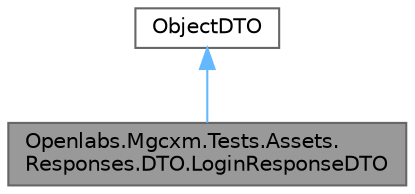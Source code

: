digraph "Openlabs.Mgcxm.Tests.Assets.Responses.DTO.LoginResponseDTO"
{
 // LATEX_PDF_SIZE
  bgcolor="transparent";
  edge [fontname=Helvetica,fontsize=10,labelfontname=Helvetica,labelfontsize=10];
  node [fontname=Helvetica,fontsize=10,shape=box,height=0.2,width=0.4];
  Node1 [id="Node000001",label="Openlabs.Mgcxm.Tests.Assets.\lResponses.DTO.LoginResponseDTO",height=0.2,width=0.4,color="gray40", fillcolor="grey60", style="filled", fontcolor="black",tooltip=" "];
  Node2 -> Node1 [id="edge2_Node000001_Node000002",dir="back",color="steelblue1",style="solid",tooltip=" "];
  Node2 [id="Node000002",label="ObjectDTO",height=0.2,width=0.4,color="gray40", fillcolor="white", style="filled",URL="$class_openlabs_1_1_mgcxm_1_1_assets_1_1_object_d_t_o.html",tooltip=" "];
}
